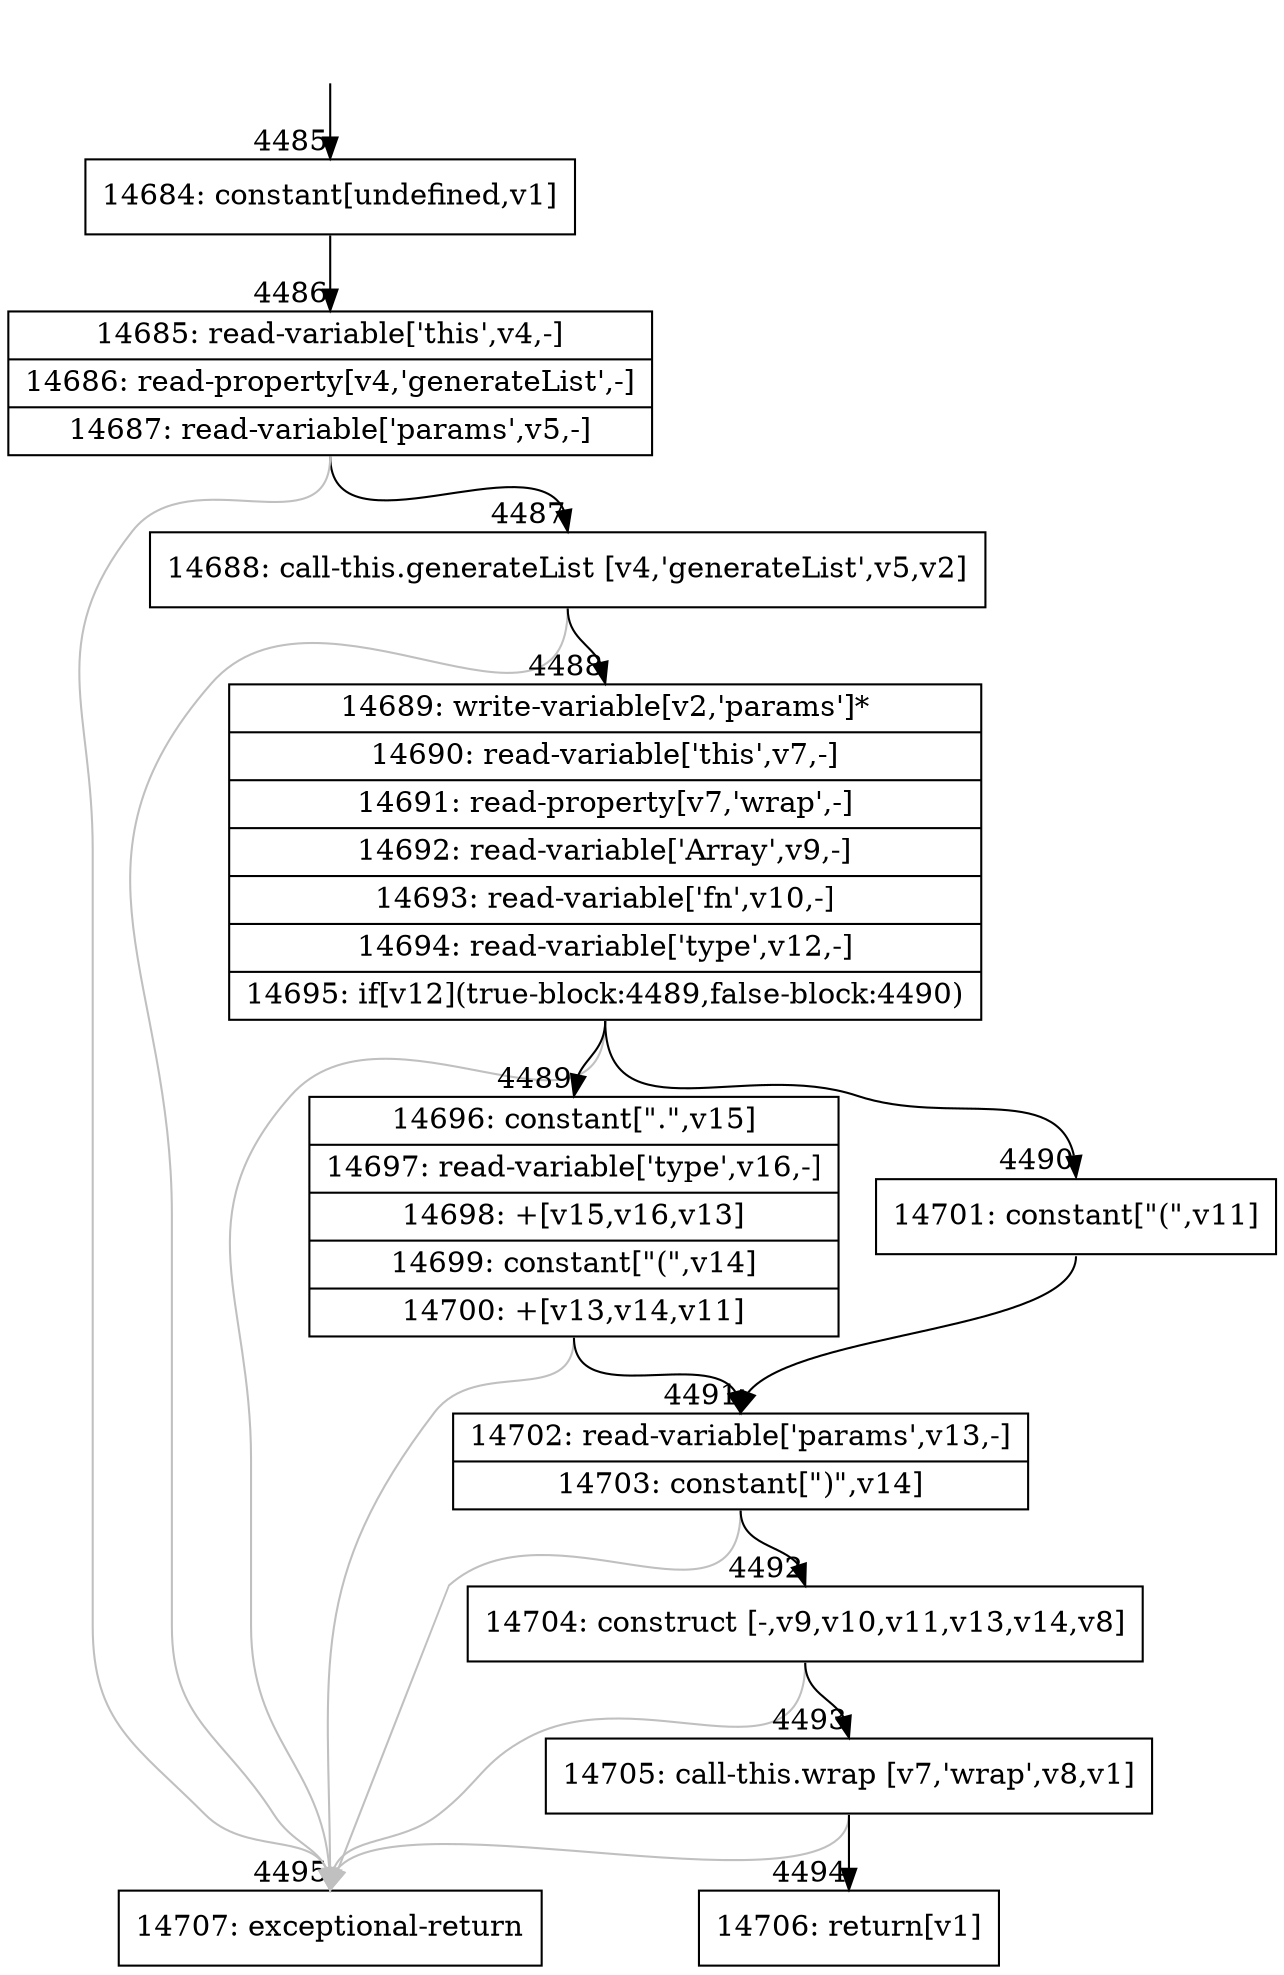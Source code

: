 digraph {
rankdir="TD"
BB_entry198[shape=none,label=""];
BB_entry198 -> BB4485 [tailport=s, headport=n, headlabel="    4485"]
BB4485 [shape=record label="{14684: constant[undefined,v1]}" ] 
BB4485 -> BB4486 [tailport=s, headport=n, headlabel="      4486"]
BB4486 [shape=record label="{14685: read-variable['this',v4,-]|14686: read-property[v4,'generateList',-]|14687: read-variable['params',v5,-]}" ] 
BB4486 -> BB4487 [tailport=s, headport=n, headlabel="      4487"]
BB4486 -> BB4495 [tailport=s, headport=n, color=gray, headlabel="      4495"]
BB4487 [shape=record label="{14688: call-this.generateList [v4,'generateList',v5,v2]}" ] 
BB4487 -> BB4488 [tailport=s, headport=n, headlabel="      4488"]
BB4487 -> BB4495 [tailport=s, headport=n, color=gray]
BB4488 [shape=record label="{14689: write-variable[v2,'params']*|14690: read-variable['this',v7,-]|14691: read-property[v7,'wrap',-]|14692: read-variable['Array',v9,-]|14693: read-variable['fn',v10,-]|14694: read-variable['type',v12,-]|14695: if[v12](true-block:4489,false-block:4490)}" ] 
BB4488 -> BB4489 [tailport=s, headport=n, headlabel="      4489"]
BB4488 -> BB4490 [tailport=s, headport=n, headlabel="      4490"]
BB4488 -> BB4495 [tailport=s, headport=n, color=gray]
BB4489 [shape=record label="{14696: constant[\".\",v15]|14697: read-variable['type',v16,-]|14698: +[v15,v16,v13]|14699: constant[\"(\",v14]|14700: +[v13,v14,v11]}" ] 
BB4489 -> BB4491 [tailport=s, headport=n, headlabel="      4491"]
BB4489 -> BB4495 [tailport=s, headport=n, color=gray]
BB4490 [shape=record label="{14701: constant[\"(\",v11]}" ] 
BB4490 -> BB4491 [tailport=s, headport=n]
BB4491 [shape=record label="{14702: read-variable['params',v13,-]|14703: constant[\")\",v14]}" ] 
BB4491 -> BB4492 [tailport=s, headport=n, headlabel="      4492"]
BB4491 -> BB4495 [tailport=s, headport=n, color=gray]
BB4492 [shape=record label="{14704: construct [-,v9,v10,v11,v13,v14,v8]}" ] 
BB4492 -> BB4493 [tailport=s, headport=n, headlabel="      4493"]
BB4492 -> BB4495 [tailport=s, headport=n, color=gray]
BB4493 [shape=record label="{14705: call-this.wrap [v7,'wrap',v8,v1]}" ] 
BB4493 -> BB4494 [tailport=s, headport=n, headlabel="      4494"]
BB4493 -> BB4495 [tailport=s, headport=n, color=gray]
BB4494 [shape=record label="{14706: return[v1]}" ] 
BB4495 [shape=record label="{14707: exceptional-return}" ] 
//#$~ 2551
}
